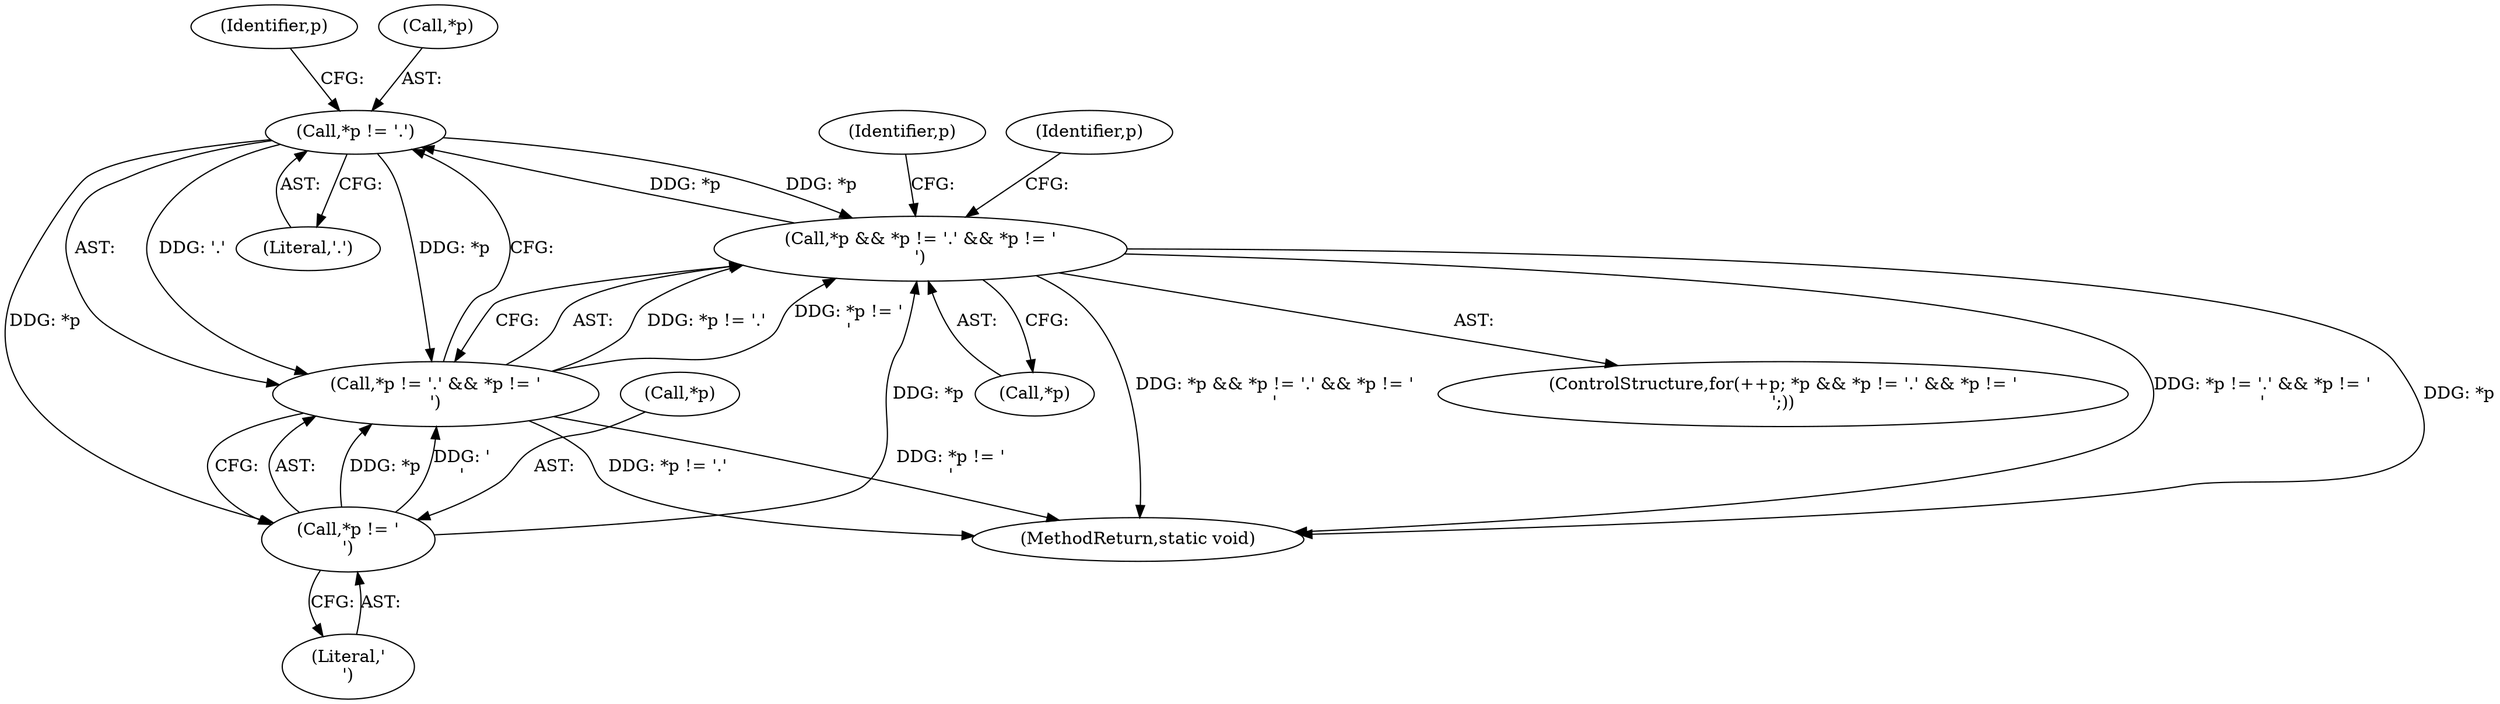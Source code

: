 digraph "0_lxde_56f66684592abf257c4004e6e1fff041c64a12ce@pointer" {
"1000129" [label="(Call,*p != '.')"];
"1000125" [label="(Call,*p && *p != '.' && *p != '\n')"];
"1000133" [label="(Call,*p != '\n')"];
"1000129" [label="(Call,*p != '.')"];
"1000128" [label="(Call,*p != '.' && *p != '\n')"];
"1000141" [label="(Identifier,p)"];
"1000134" [label="(Call,*p)"];
"1000136" [label="(Literal,'\n')"];
"1000122" [label="(ControlStructure,for(++p; *p && *p != '.' && *p != '\n';))"];
"1000157" [label="(MethodReturn,static void)"];
"1000129" [label="(Call,*p != '.')"];
"1000135" [label="(Identifier,p)"];
"1000133" [label="(Call,*p != '\n')"];
"1000125" [label="(Call,*p && *p != '.' && *p != '\n')"];
"1000126" [label="(Call,*p)"];
"1000130" [label="(Call,*p)"];
"1000138" [label="(Identifier,p)"];
"1000128" [label="(Call,*p != '.' && *p != '\n')"];
"1000132" [label="(Literal,'.')"];
"1000129" -> "1000128"  [label="AST: "];
"1000129" -> "1000132"  [label="CFG: "];
"1000130" -> "1000129"  [label="AST: "];
"1000132" -> "1000129"  [label="AST: "];
"1000135" -> "1000129"  [label="CFG: "];
"1000128" -> "1000129"  [label="CFG: "];
"1000129" -> "1000125"  [label="DDG: *p"];
"1000129" -> "1000128"  [label="DDG: *p"];
"1000129" -> "1000128"  [label="DDG: '.'"];
"1000125" -> "1000129"  [label="DDG: *p"];
"1000129" -> "1000133"  [label="DDG: *p"];
"1000125" -> "1000122"  [label="AST: "];
"1000125" -> "1000126"  [label="CFG: "];
"1000125" -> "1000128"  [label="CFG: "];
"1000126" -> "1000125"  [label="AST: "];
"1000128" -> "1000125"  [label="AST: "];
"1000138" -> "1000125"  [label="CFG: "];
"1000141" -> "1000125"  [label="CFG: "];
"1000125" -> "1000157"  [label="DDG: *p"];
"1000125" -> "1000157"  [label="DDG: *p && *p != '.' && *p != '\n'"];
"1000125" -> "1000157"  [label="DDG: *p != '.' && *p != '\n'"];
"1000133" -> "1000125"  [label="DDG: *p"];
"1000128" -> "1000125"  [label="DDG: *p != '.'"];
"1000128" -> "1000125"  [label="DDG: *p != '\n'"];
"1000133" -> "1000128"  [label="AST: "];
"1000133" -> "1000136"  [label="CFG: "];
"1000134" -> "1000133"  [label="AST: "];
"1000136" -> "1000133"  [label="AST: "];
"1000128" -> "1000133"  [label="CFG: "];
"1000133" -> "1000128"  [label="DDG: *p"];
"1000133" -> "1000128"  [label="DDG: '\n'"];
"1000128" -> "1000157"  [label="DDG: *p != '.'"];
"1000128" -> "1000157"  [label="DDG: *p != '\n'"];
}
